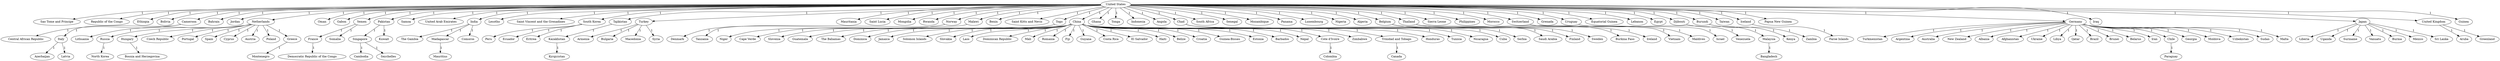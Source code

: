 digraph graphname {
Canada;
"Sao Tome and Principe";
Turkmenistan;
Lithuania;
Cambodia;
"Republic of the Congo";
Ethiopia;
"The Gambia";
Aruba;
Argentina;
Bolivia;
Cameroon;
"Burkina Faso";
Bahrain;
"Saudi Arabia";
"Cape Verde";
Slovenia;
Guatemala;
"Bosnia and Herzegovina";
"The Bahamas";
Jordan;
Dominica;
Australia;
Liberia;
Netherlands;
Paraguay;
Jamaica;
Oman;
Tanzania;
Greenland;
Gabon;
"New Zealand";
Yemen;
Pakistan;
Albania;
Samoa;
"United Arab Emirates";
India;
Azerbaijan;
Lesotho;
"Saint Vincent and the Grenadines";
Kenya;
"South Korea";
Tajikistan;
Turkey;
Afghanistan;
Bangladesh;
Mauritania;
"Solomon Islands";
"Saint Lucia";
Mongolia;
France;
Rwanda;
Slovakia;
Somalia;
Peru;
Laos;
Norway;
Malawi;
Benin;
Singapore;
Montenegro;
"Saint Kitts and Nevis";
Togo;
China;
Armenia;
"Dominican Republic";
Ukraine;
Ghana;
Tonga;
Finland;
Libya;
Indonesia;
"Central African Republic";
Mauritius;
Sweden;
Vietnam;
Mali;
Russia;
Bulgaria;
"United States";
Romania;
Angola;
Chad;
"South Africa";
Fiji;
Qatar;
Malaysia;
Senegal;
Mozambique;
Uganda;
Hungary;
Niger;
Brazil;
"Faroe Islands";
Kuwait;
Panama;
Guyana;
"Costa Rica";
Luxembourg;
Ireland;
Nigeria;
Ecuador;
"Czech Republic";
Brunei;
Belarus;
Iran;
Algeria;
"El Salvador";
Chile;
Belgium;
Thailand;
Haiti;
Belize;
"Sierra Leone";
Georgia;
Denmark;
Philippines;
Moldova;
Morocco;
Croatia;
"Guinea-Bissau";
Switzerland;
Grenada;
Seychelles;
Portugal;
Estonia;
Uruguay;
"Equatorial Guinea";
Lebanon;
Uzbekistan;
Egypt;
Djibouti;
Spain;
Colombia;
Burundi;
Taiwan;
Cyprus;
Barbados;
Madagascar;
Italy;
Sudan;
Nepal;
Malta;
"Democratic Republic of the Congo";
Maldives;
Suriname;
Venezuela;
Israel;
Iceland;
Zambia;
Austria;
"Papua New Guinea";
"Cote d'Ivoire";
Zimbabwe;
Germany;
Vanuatu;
Kazakhstan;
Poland;
Eritrea;
Kyrgyzstan;
Iraq;
Macedonia;
"North Korea";
"Trinidad and Tobago";
Latvia;
Japan;
Syria;
Burma;
Honduras;
Mexico;
Tunisia;
Nicaragua;
Cuba;
Serbia;
"United Kingdom";
Greece;
"Sri Lanka";
Guinea;
Comoros;
Cameroon -> "Central African Republic"  [weight=1, label=1];
Cameroon -> Italy  [weight=1, label=1];
Netherlands -> Lithuania  [weight=1, label=1];
Netherlands -> Hungary  [weight=1, label=1];
Netherlands -> Cyprus  [weight=1, label=1];
Netherlands -> Russia  [weight=1, label=1];
Netherlands -> "Czech Republic"  [weight=1, label=1];
Netherlands -> Portugal  [weight=1, label=1];
Netherlands -> Spain  [weight=1, label=1];
Netherlands -> Austria  [weight=1, label=1];
Netherlands -> Poland  [weight=1, label=1];
Netherlands -> Greece  [weight=1, label=1];
Yemen -> France  [weight=1, label=1];
Yemen -> Somalia  [weight=1, label=1];
Pakistan -> Kuwait  [weight=1, label=1];
Pakistan -> Singapore  [weight=1, label=1];
India -> "The Gambia"  [weight=1, label=1];
India -> Madagascar  [weight=1, label=1];
India -> Comoros  [weight=1, label=1];
"South Korea" -> Eritrea  [weight=1, label=1];
"South Korea" -> Peru  [weight=1, label=1];
"South Korea" -> Ecuador  [weight=1, label=1];
Tajikistan -> Kazakhstan  [weight=1, label=1];
Turkey -> Armenia  [weight=1, label=1];
Turkey -> Bulgaria  [weight=1, label=1];
Turkey -> Macedonia  [weight=1, label=1];
Turkey -> Syria  [weight=1, label=1];
France -> "Democratic Republic of the Congo"  [weight=1, label=1];
Norway -> Denmark  [weight=1, label=1];
Malawi -> Tanzania  [weight=1, label=1];
Singapore -> Cambodia  [weight=1, label=1];
Singapore -> Seychelles  [weight=1, label=1];
Togo -> Niger  [weight=1, label=1];
China -> "Cape Verde"  [weight=1, label=1];
China -> Slovenia  [weight=1, label=1];
China -> Guatemala  [weight=1, label=1];
China -> Dominica  [weight=1, label=1];
China -> Jamaica  [weight=1, label=1];
China -> "Solomon Islands"  [weight=1, label=1];
China -> Slovakia  [weight=1, label=1];
China -> Laos  [weight=1, label=1];
China -> "Dominican Republic"  [weight=1, label=1];
China -> Mali  [weight=1, label=1];
China -> Romania  [weight=1, label=1];
China -> Fiji  [weight=1, label=1];
China -> "The Bahamas"  [weight=1, label=1];
China -> "Costa Rica"  [weight=1, label=1];
China -> "El Salvador"  [weight=1, label=1];
China -> Haiti  [weight=1, label=1];
China -> Belize  [weight=1, label=1];
China -> Croatia  [weight=1, label=1];
China -> "Guinea-Bissau"  [weight=1, label=1];
China -> Estonia  [weight=1, label=1];
China -> Tunisia  [weight=1, label=1];
China -> Nicaragua  [weight=1, label=1];
China -> Barbados  [weight=1, label=1];
China -> Nepal  [weight=1, label=1];
China -> "Cote d'Ivoire"  [weight=1, label=1];
China -> Zimbabwe  [weight=1, label=1];
China -> "Trinidad and Tobago"  [weight=1, label=1];
China -> Guyana  [weight=1, label=1];
China -> Honduras  [weight=1, label=1];
China -> Cuba  [weight=1, label=1];
China -> Serbia  [weight=1, label=1];
Russia -> "North Korea"  [weight=1, label=1];
"United States" -> "Sao Tome and Principe"  [weight=1, label=1];
"United States" -> "Republic of the Congo"  [weight=1, label=1];
"United States" -> Ethiopia  [weight=1, label=1];
"United States" -> Bolivia  [weight=1, label=1];
"United States" -> Cameroon  [weight=1, label=1];
"United States" -> Bahrain  [weight=1, label=1];
"United States" -> Germany  [weight=1, label=1];
"United States" -> Netherlands  [weight=1, label=1];
"United States" -> Oman  [weight=1, label=1];
"United States" -> Gabon  [weight=1, label=1];
"United States" -> Yemen  [weight=1, label=1];
"United States" -> Pakistan  [weight=1, label=1];
"United States" -> Samoa  [weight=1, label=1];
"United States" -> "United Arab Emirates"  [weight=1, label=1];
"United States" -> India  [weight=1, label=1];
"United States" -> Lesotho  [weight=1, label=1];
"United States" -> "Saint Vincent and the Grenadines"  [weight=1, label=1];
"United States" -> "South Korea"  [weight=1, label=1];
"United States" -> Tajikistan  [weight=1, label=1];
"United States" -> Turkey  [weight=1, label=1];
"United States" -> "Saint Lucia"  [weight=1, label=1];
"United States" -> Mongolia  [weight=1, label=1];
"United States" -> Rwanda  [weight=1, label=1];
"United States" -> Norway  [weight=1, label=1];
"United States" -> Malawi  [weight=1, label=1];
"United States" -> Benin  [weight=1, label=1];
"United States" -> "Saint Kitts and Nevis"  [weight=1, label=1];
"United States" -> Togo  [weight=1, label=1];
"United States" -> China  [weight=1, label=1];
"United States" -> Ghana  [weight=1, label=1];
"United States" -> Tonga  [weight=1, label=1];
"United States" -> Indonesia  [weight=1, label=1];
"United States" -> Angola  [weight=1, label=1];
"United States" -> Chad  [weight=1, label=1];
"United States" -> "South Africa"  [weight=1, label=1];
"United States" -> Senegal  [weight=1, label=1];
"United States" -> Mozambique  [weight=1, label=1];
"United States" -> Japan  [weight=1, label=1];
"United States" -> Panama  [weight=1, label=1];
"United States" -> Luxembourg  [weight=1, label=1];
"United States" -> Nigeria  [weight=1, label=1];
"United States" -> Algeria  [weight=1, label=1];
"United States" -> Belgium  [weight=1, label=1];
"United States" -> Thailand  [weight=1, label=1];
"United States" -> "Sierra Leone"  [weight=1, label=1];
"United States" -> Philippines  [weight=1, label=1];
"United States" -> Morocco  [weight=1, label=1];
"United States" -> Switzerland  [weight=1, label=1];
"United States" -> Grenada  [weight=1, label=1];
"United States" -> Iraq  [weight=1, label=1];
"United States" -> Uruguay  [weight=1, label=1];
"United States" -> Lebanon  [weight=1, label=1];
"United States" -> Djibouti  [weight=1, label=1];
"United States" -> Burundi  [weight=1, label=1];
"United States" -> Taiwan  [weight=1, label=1];
"United States" -> Iceland  [weight=1, label=1];
"United States" -> "Papua New Guinea"  [weight=1, label=1];
"United States" -> Jordan  [weight=1, label=1];
"United States" -> Mauritania  [weight=1, label=1];
"United States" -> "Equatorial Guinea"  [weight=1, label=1];
"United States" -> Egypt  [weight=1, label=1];
"United States" -> "United Kingdom"  [weight=1, label=1];
"United States" -> Guinea  [weight=1, label=1];
Chad -> "Saudi Arabia"  [weight=1, label=1];
Chad -> Finland  [weight=1, label=1];
Chad -> Sweden  [weight=1, label=1];
Malaysia -> Bangladesh  [weight=1, label=1];
Hungary -> "Bosnia and Herzegovina"  [weight=1, label=1];
Chile -> Paraguay  [weight=1, label=1];
Belgium -> "Burkina Faso"  [weight=1, label=1];
Belgium -> Ireland  [weight=1, label=1];
Thailand -> Vietnam  [weight=1, label=1];
Thailand -> Maldives  [weight=1, label=1];
Switzerland -> Israel  [weight=1, label=1];
Uruguay -> Venezuela  [weight=1, label=1];
Djibouti -> Malaysia  [weight=1, label=1];
Burundi -> Kenya  [weight=1, label=1];
Burundi -> Zambia  [weight=1, label=1];
Madagascar -> Mauritius  [weight=1, label=1];
Italy -> Azerbaijan  [weight=1, label=1];
Italy -> Latvia  [weight=1, label=1];
Iceland -> "Faroe Islands"  [weight=1, label=1];
"Cote d'Ivoire" -> Colombia  [weight=1, label=1];
Germany -> Turkmenistan  [weight=1, label=1];
Germany -> Argentina  [weight=1, label=1];
Germany -> "New Zealand"  [weight=1, label=1];
Germany -> Albania  [weight=1, label=1];
Germany -> Afghanistan  [weight=1, label=1];
Germany -> Ukraine  [weight=1, label=1];
Germany -> Libya  [weight=1, label=1];
Germany -> Belarus  [weight=1, label=1];
Germany -> Brazil  [weight=1, label=1];
Germany -> Brunei  [weight=1, label=1];
Germany -> Australia  [weight=1, label=1];
Germany -> Iran  [weight=1, label=1];
Germany -> Chile  [weight=1, label=1];
Germany -> Georgia  [weight=1, label=1];
Germany -> Moldova  [weight=1, label=1];
Germany -> Uzbekistan  [weight=1, label=1];
Germany -> Qatar  [weight=1, label=1];
Germany -> Sudan  [weight=1, label=1];
Germany -> Malta  [weight=1, label=1];
Kazakhstan -> Kyrgyzstan  [weight=1, label=1];
"Trinidad and Tobago" -> Canada  [weight=1, label=1];
Japan -> "Sri Lanka"  [weight=1, label=1];
Japan -> Liberia  [weight=1, label=1];
Japan -> Uganda  [weight=1, label=1];
Japan -> Mexico  [weight=1, label=1];
Japan -> Suriname  [weight=1, label=1];
Japan -> Vanuatu  [weight=1, label=1];
Japan -> Burma  [weight=1, label=1];
"United Kingdom" -> Aruba  [weight=1, label=1];
"United Kingdom" -> Greenland  [weight=1, label=1];
Greece -> Montenegro  [weight=1, label=1];
}
